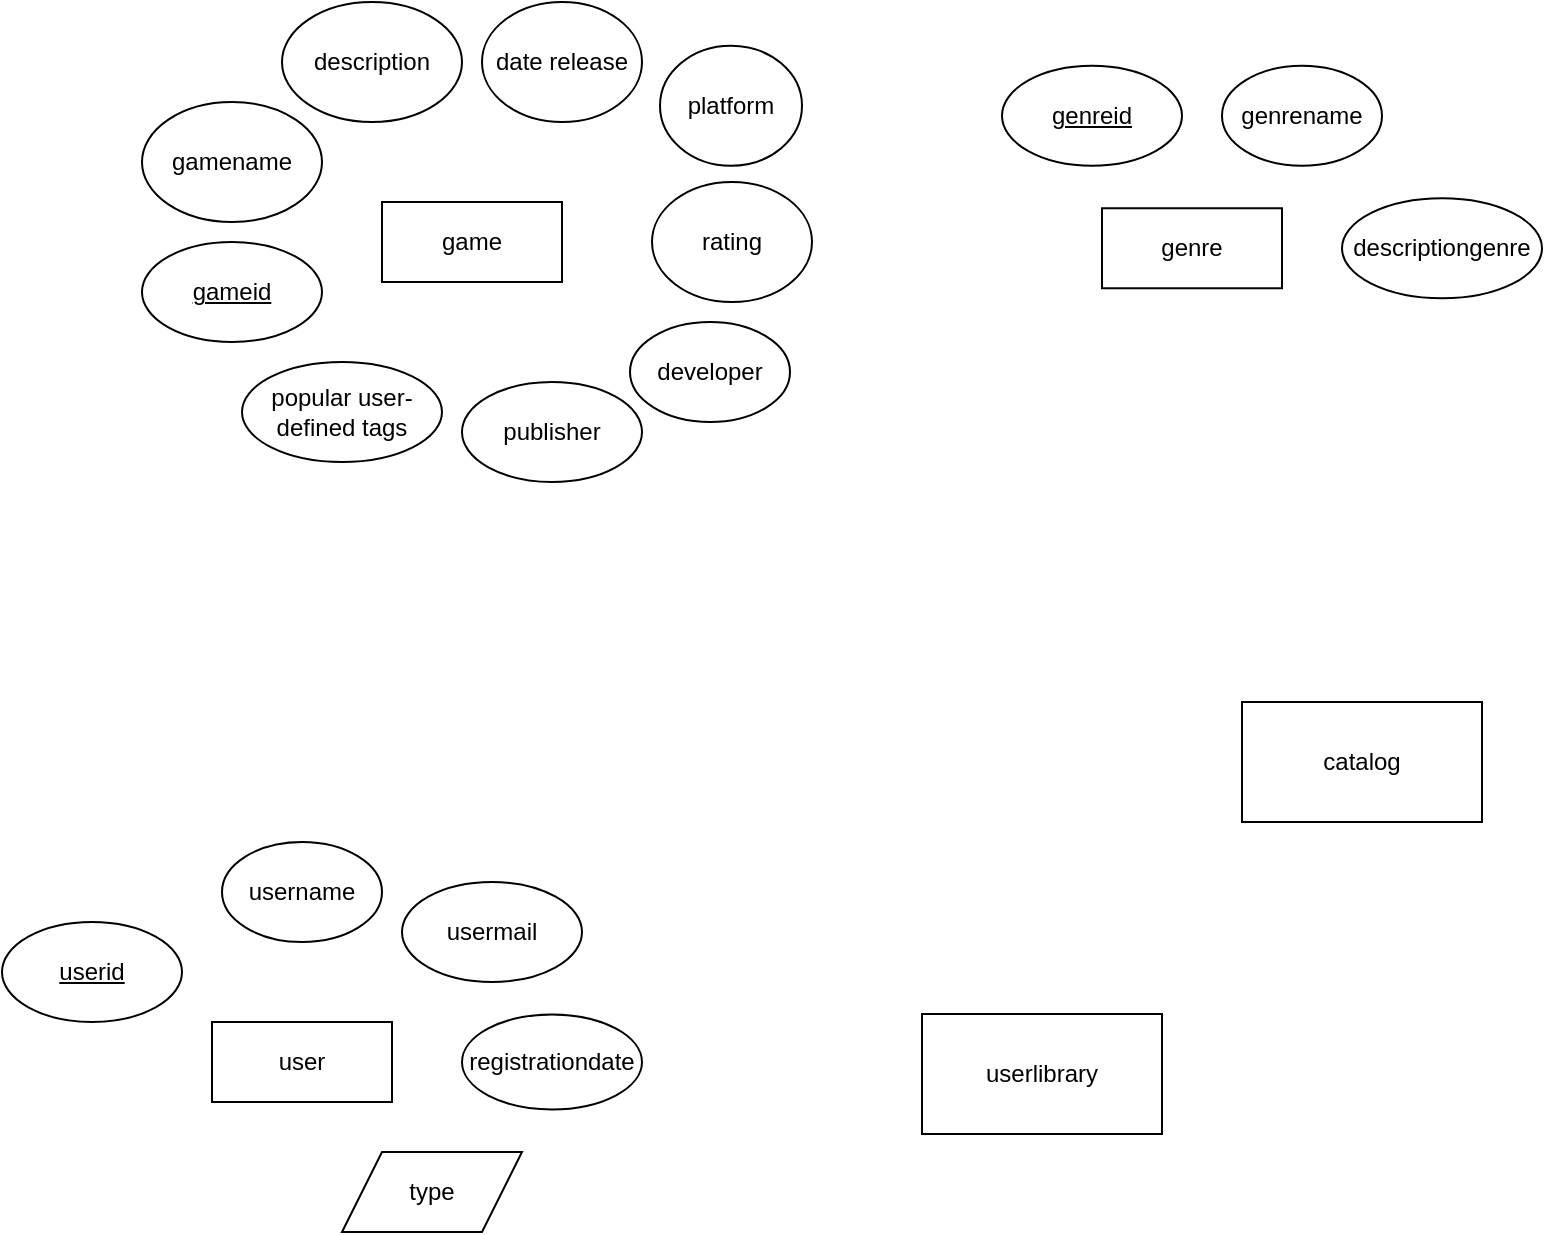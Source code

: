 <mxfile version="28.2.5">
  <diagram name="Страница — 1" id="Nl8s0054if4FcjT9JYXd">
    <mxGraphModel dx="1378" dy="796" grid="1" gridSize="10" guides="1" tooltips="1" connect="1" arrows="1" fold="1" page="1" pageScale="1" pageWidth="827" pageHeight="1169" math="0" shadow="0">
      <root>
        <mxCell id="0" />
        <mxCell id="1" parent="0" />
        <mxCell id="8p5CYFhze-HGaALX0gIf-3" value="game" style="rounded=0;whiteSpace=wrap;html=1;" vertex="1" parent="1">
          <mxGeometry x="210" y="160" width="90" height="40" as="geometry" />
        </mxCell>
        <mxCell id="8p5CYFhze-HGaALX0gIf-4" value="gamename" style="ellipse;whiteSpace=wrap;html=1;" vertex="1" parent="1">
          <mxGeometry x="90" y="110" width="90" height="60" as="geometry" />
        </mxCell>
        <mxCell id="8p5CYFhze-HGaALX0gIf-5" value="rating" style="ellipse;whiteSpace=wrap;html=1;" vertex="1" parent="1">
          <mxGeometry x="345" y="150" width="80" height="60" as="geometry" />
        </mxCell>
        <mxCell id="8p5CYFhze-HGaALX0gIf-6" value="date release" style="ellipse;whiteSpace=wrap;html=1;" vertex="1" parent="1">
          <mxGeometry x="260" y="60" width="80" height="60" as="geometry" />
        </mxCell>
        <mxCell id="8p5CYFhze-HGaALX0gIf-7" value="developer" style="ellipse;whiteSpace=wrap;html=1;" vertex="1" parent="1">
          <mxGeometry x="334" y="220" width="80" height="50" as="geometry" />
        </mxCell>
        <mxCell id="8p5CYFhze-HGaALX0gIf-8" value="&lt;u&gt;gameid&lt;/u&gt;" style="ellipse;whiteSpace=wrap;html=1;" vertex="1" parent="1">
          <mxGeometry x="90" y="180" width="90" height="50" as="geometry" />
        </mxCell>
        <mxCell id="8p5CYFhze-HGaALX0gIf-9" value="publisher" style="ellipse;whiteSpace=wrap;html=1;" vertex="1" parent="1">
          <mxGeometry x="250" y="250" width="90" height="50" as="geometry" />
        </mxCell>
        <mxCell id="8p5CYFhze-HGaALX0gIf-12" value="popular user-defined tags" style="ellipse;whiteSpace=wrap;html=1;" vertex="1" parent="1">
          <mxGeometry x="140" y="240" width="100" height="50" as="geometry" />
        </mxCell>
        <mxCell id="8p5CYFhze-HGaALX0gIf-14" value="&lt;u&gt;genreid&lt;/u&gt;" style="ellipse;whiteSpace=wrap;html=1;" vertex="1" parent="1">
          <mxGeometry x="520" y="91.88" width="90" height="50" as="geometry" />
        </mxCell>
        <mxCell id="8p5CYFhze-HGaALX0gIf-15" value="genre" style="rounded=0;whiteSpace=wrap;html=1;" vertex="1" parent="1">
          <mxGeometry x="570" y="163.13" width="90" height="40" as="geometry" />
        </mxCell>
        <mxCell id="8p5CYFhze-HGaALX0gIf-17" value="genrename" style="ellipse;whiteSpace=wrap;html=1;" vertex="1" parent="1">
          <mxGeometry x="630" y="91.88" width="80" height="50" as="geometry" />
        </mxCell>
        <mxCell id="8p5CYFhze-HGaALX0gIf-18" value="descriptiongenre" style="ellipse;whiteSpace=wrap;html=1;" vertex="1" parent="1">
          <mxGeometry x="690" y="158.13" width="100" height="50" as="geometry" />
        </mxCell>
        <mxCell id="8p5CYFhze-HGaALX0gIf-19" value="description" style="ellipse;whiteSpace=wrap;html=1;" vertex="1" parent="1">
          <mxGeometry x="160" y="60" width="90" height="60" as="geometry" />
        </mxCell>
        <mxCell id="8p5CYFhze-HGaALX0gIf-23" value="user" style="rounded=0;whiteSpace=wrap;html=1;" vertex="1" parent="1">
          <mxGeometry x="125" y="570" width="90" height="40" as="geometry" />
        </mxCell>
        <mxCell id="8p5CYFhze-HGaALX0gIf-24" value="&lt;u&gt;userid&lt;/u&gt;" style="ellipse;whiteSpace=wrap;html=1;" vertex="1" parent="1">
          <mxGeometry x="20" y="520" width="90" height="50" as="geometry" />
        </mxCell>
        <mxCell id="8p5CYFhze-HGaALX0gIf-26" value="username" style="ellipse;whiteSpace=wrap;html=1;" vertex="1" parent="1">
          <mxGeometry x="130" y="480" width="80" height="50" as="geometry" />
        </mxCell>
        <mxCell id="8p5CYFhze-HGaALX0gIf-27" value="usermail" style="ellipse;whiteSpace=wrap;html=1;" vertex="1" parent="1">
          <mxGeometry x="220" y="500" width="90" height="50" as="geometry" />
        </mxCell>
        <mxCell id="8p5CYFhze-HGaALX0gIf-28" value="type" style="shape=parallelogram;perimeter=parallelogramPerimeter;whiteSpace=wrap;html=1;fixedSize=1;" vertex="1" parent="1">
          <mxGeometry x="190" y="635" width="90" height="40" as="geometry" />
        </mxCell>
        <mxCell id="8p5CYFhze-HGaALX0gIf-29" value="registrationdate" style="ellipse;whiteSpace=wrap;html=1;" vertex="1" parent="1">
          <mxGeometry x="250" y="566.25" width="90" height="47.5" as="geometry" />
        </mxCell>
        <mxCell id="8p5CYFhze-HGaALX0gIf-30" value="catalog" style="rounded=0;whiteSpace=wrap;html=1;" vertex="1" parent="1">
          <mxGeometry x="640" y="410" width="120" height="60" as="geometry" />
        </mxCell>
        <mxCell id="8p5CYFhze-HGaALX0gIf-31" value="userlibrary" style="rounded=0;whiteSpace=wrap;html=1;" vertex="1" parent="1">
          <mxGeometry x="480" y="566" width="120" height="60" as="geometry" />
        </mxCell>
        <mxCell id="8p5CYFhze-HGaALX0gIf-32" value="platform" style="ellipse;whiteSpace=wrap;html=1;" vertex="1" parent="1">
          <mxGeometry x="349" y="81.88" width="71" height="60" as="geometry" />
        </mxCell>
      </root>
    </mxGraphModel>
  </diagram>
</mxfile>
